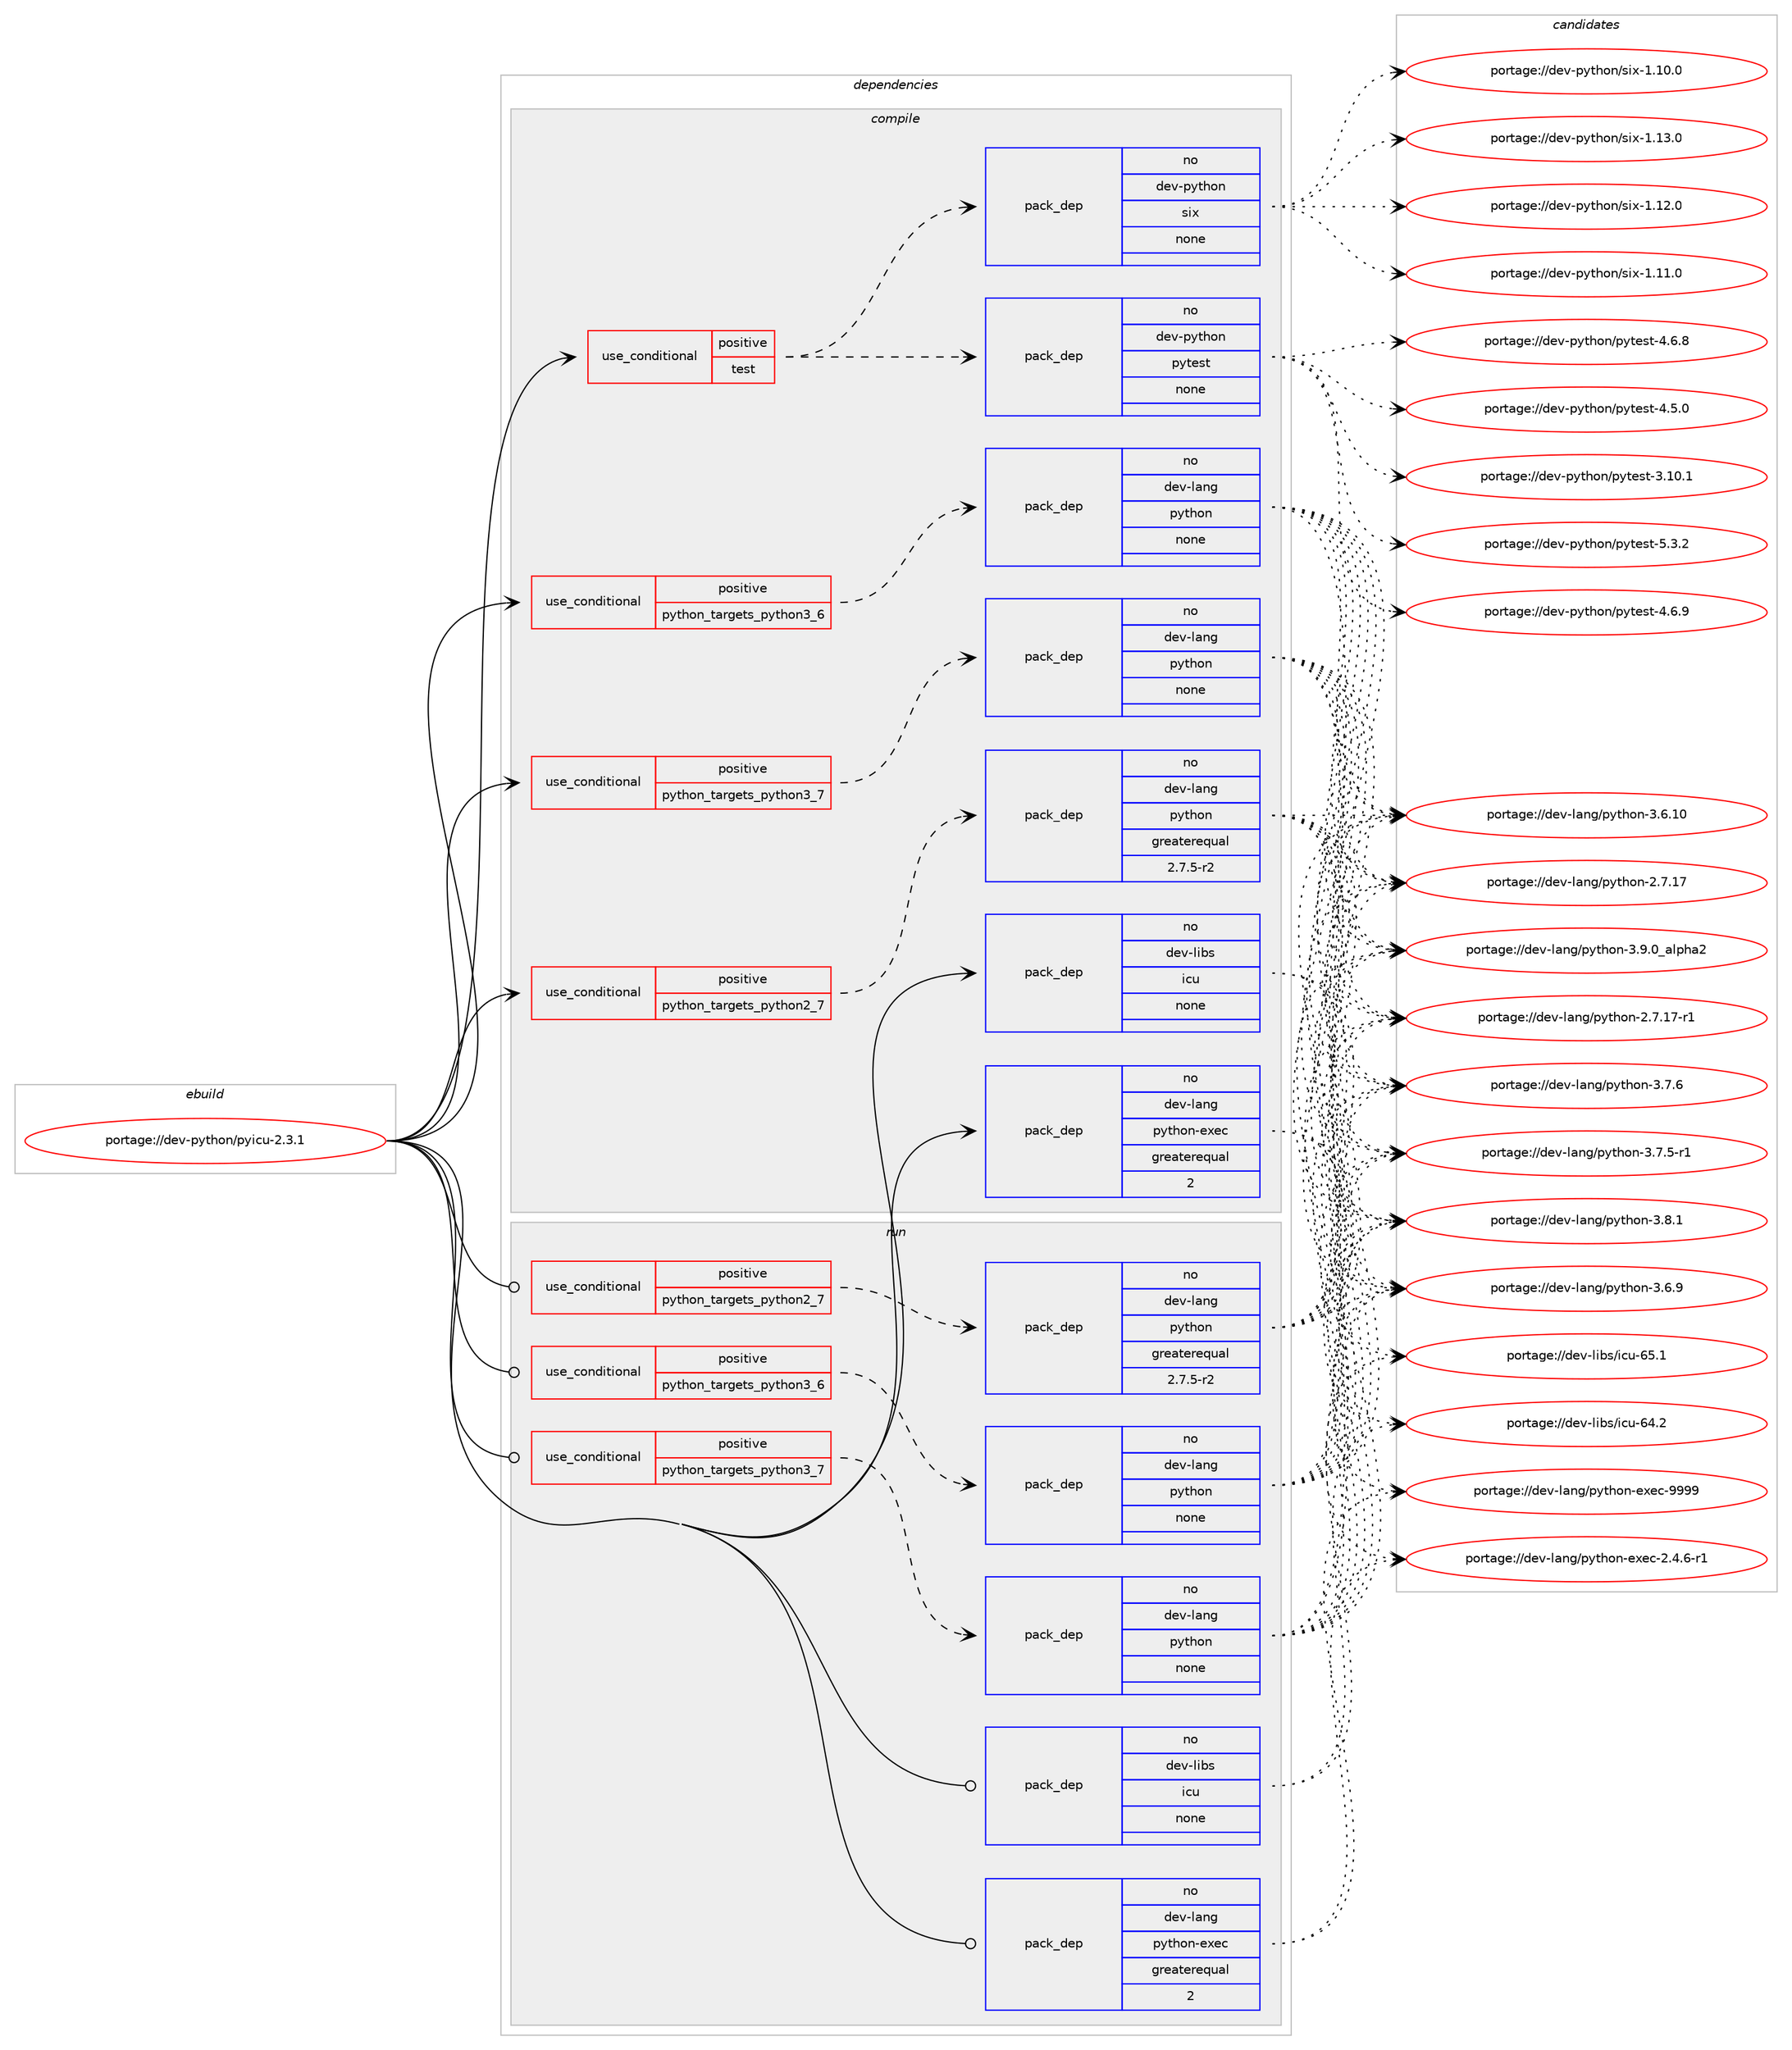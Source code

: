 digraph prolog {

# *************
# Graph options
# *************

newrank=true;
concentrate=true;
compound=true;
graph [rankdir=LR,fontname=Helvetica,fontsize=10,ranksep=1.5];#, ranksep=2.5, nodesep=0.2];
edge  [arrowhead=vee];
node  [fontname=Helvetica,fontsize=10];

# **********
# The ebuild
# **********

subgraph cluster_leftcol {
color=gray;
rank=same;
label=<<i>ebuild</i>>;
id [label="portage://dev-python/pyicu-2.3.1", color=red, width=4, href="../dev-python/pyicu-2.3.1.svg"];
}

# ****************
# The dependencies
# ****************

subgraph cluster_midcol {
color=gray;
label=<<i>dependencies</i>>;
subgraph cluster_compile {
fillcolor="#eeeeee";
style=filled;
label=<<i>compile</i>>;
subgraph cond109242 {
dependency437378 [label=<<TABLE BORDER="0" CELLBORDER="1" CELLSPACING="0" CELLPADDING="4"><TR><TD ROWSPAN="3" CELLPADDING="10">use_conditional</TD></TR><TR><TD>positive</TD></TR><TR><TD>python_targets_python2_7</TD></TR></TABLE>>, shape=none, color=red];
subgraph pack323200 {
dependency437379 [label=<<TABLE BORDER="0" CELLBORDER="1" CELLSPACING="0" CELLPADDING="4" WIDTH="220"><TR><TD ROWSPAN="6" CELLPADDING="30">pack_dep</TD></TR><TR><TD WIDTH="110">no</TD></TR><TR><TD>dev-lang</TD></TR><TR><TD>python</TD></TR><TR><TD>greaterequal</TD></TR><TR><TD>2.7.5-r2</TD></TR></TABLE>>, shape=none, color=blue];
}
dependency437378:e -> dependency437379:w [weight=20,style="dashed",arrowhead="vee"];
}
id:e -> dependency437378:w [weight=20,style="solid",arrowhead="vee"];
subgraph cond109243 {
dependency437380 [label=<<TABLE BORDER="0" CELLBORDER="1" CELLSPACING="0" CELLPADDING="4"><TR><TD ROWSPAN="3" CELLPADDING="10">use_conditional</TD></TR><TR><TD>positive</TD></TR><TR><TD>python_targets_python3_6</TD></TR></TABLE>>, shape=none, color=red];
subgraph pack323201 {
dependency437381 [label=<<TABLE BORDER="0" CELLBORDER="1" CELLSPACING="0" CELLPADDING="4" WIDTH="220"><TR><TD ROWSPAN="6" CELLPADDING="30">pack_dep</TD></TR><TR><TD WIDTH="110">no</TD></TR><TR><TD>dev-lang</TD></TR><TR><TD>python</TD></TR><TR><TD>none</TD></TR><TR><TD></TD></TR></TABLE>>, shape=none, color=blue];
}
dependency437380:e -> dependency437381:w [weight=20,style="dashed",arrowhead="vee"];
}
id:e -> dependency437380:w [weight=20,style="solid",arrowhead="vee"];
subgraph cond109244 {
dependency437382 [label=<<TABLE BORDER="0" CELLBORDER="1" CELLSPACING="0" CELLPADDING="4"><TR><TD ROWSPAN="3" CELLPADDING="10">use_conditional</TD></TR><TR><TD>positive</TD></TR><TR><TD>python_targets_python3_7</TD></TR></TABLE>>, shape=none, color=red];
subgraph pack323202 {
dependency437383 [label=<<TABLE BORDER="0" CELLBORDER="1" CELLSPACING="0" CELLPADDING="4" WIDTH="220"><TR><TD ROWSPAN="6" CELLPADDING="30">pack_dep</TD></TR><TR><TD WIDTH="110">no</TD></TR><TR><TD>dev-lang</TD></TR><TR><TD>python</TD></TR><TR><TD>none</TD></TR><TR><TD></TD></TR></TABLE>>, shape=none, color=blue];
}
dependency437382:e -> dependency437383:w [weight=20,style="dashed",arrowhead="vee"];
}
id:e -> dependency437382:w [weight=20,style="solid",arrowhead="vee"];
subgraph cond109245 {
dependency437384 [label=<<TABLE BORDER="0" CELLBORDER="1" CELLSPACING="0" CELLPADDING="4"><TR><TD ROWSPAN="3" CELLPADDING="10">use_conditional</TD></TR><TR><TD>positive</TD></TR><TR><TD>test</TD></TR></TABLE>>, shape=none, color=red];
subgraph pack323203 {
dependency437385 [label=<<TABLE BORDER="0" CELLBORDER="1" CELLSPACING="0" CELLPADDING="4" WIDTH="220"><TR><TD ROWSPAN="6" CELLPADDING="30">pack_dep</TD></TR><TR><TD WIDTH="110">no</TD></TR><TR><TD>dev-python</TD></TR><TR><TD>pytest</TD></TR><TR><TD>none</TD></TR><TR><TD></TD></TR></TABLE>>, shape=none, color=blue];
}
dependency437384:e -> dependency437385:w [weight=20,style="dashed",arrowhead="vee"];
subgraph pack323204 {
dependency437386 [label=<<TABLE BORDER="0" CELLBORDER="1" CELLSPACING="0" CELLPADDING="4" WIDTH="220"><TR><TD ROWSPAN="6" CELLPADDING="30">pack_dep</TD></TR><TR><TD WIDTH="110">no</TD></TR><TR><TD>dev-python</TD></TR><TR><TD>six</TD></TR><TR><TD>none</TD></TR><TR><TD></TD></TR></TABLE>>, shape=none, color=blue];
}
dependency437384:e -> dependency437386:w [weight=20,style="dashed",arrowhead="vee"];
}
id:e -> dependency437384:w [weight=20,style="solid",arrowhead="vee"];
subgraph pack323205 {
dependency437387 [label=<<TABLE BORDER="0" CELLBORDER="1" CELLSPACING="0" CELLPADDING="4" WIDTH="220"><TR><TD ROWSPAN="6" CELLPADDING="30">pack_dep</TD></TR><TR><TD WIDTH="110">no</TD></TR><TR><TD>dev-lang</TD></TR><TR><TD>python-exec</TD></TR><TR><TD>greaterequal</TD></TR><TR><TD>2</TD></TR></TABLE>>, shape=none, color=blue];
}
id:e -> dependency437387:w [weight=20,style="solid",arrowhead="vee"];
subgraph pack323206 {
dependency437388 [label=<<TABLE BORDER="0" CELLBORDER="1" CELLSPACING="0" CELLPADDING="4" WIDTH="220"><TR><TD ROWSPAN="6" CELLPADDING="30">pack_dep</TD></TR><TR><TD WIDTH="110">no</TD></TR><TR><TD>dev-libs</TD></TR><TR><TD>icu</TD></TR><TR><TD>none</TD></TR><TR><TD></TD></TR></TABLE>>, shape=none, color=blue];
}
id:e -> dependency437388:w [weight=20,style="solid",arrowhead="vee"];
}
subgraph cluster_compileandrun {
fillcolor="#eeeeee";
style=filled;
label=<<i>compile and run</i>>;
}
subgraph cluster_run {
fillcolor="#eeeeee";
style=filled;
label=<<i>run</i>>;
subgraph cond109246 {
dependency437389 [label=<<TABLE BORDER="0" CELLBORDER="1" CELLSPACING="0" CELLPADDING="4"><TR><TD ROWSPAN="3" CELLPADDING="10">use_conditional</TD></TR><TR><TD>positive</TD></TR><TR><TD>python_targets_python2_7</TD></TR></TABLE>>, shape=none, color=red];
subgraph pack323207 {
dependency437390 [label=<<TABLE BORDER="0" CELLBORDER="1" CELLSPACING="0" CELLPADDING="4" WIDTH="220"><TR><TD ROWSPAN="6" CELLPADDING="30">pack_dep</TD></TR><TR><TD WIDTH="110">no</TD></TR><TR><TD>dev-lang</TD></TR><TR><TD>python</TD></TR><TR><TD>greaterequal</TD></TR><TR><TD>2.7.5-r2</TD></TR></TABLE>>, shape=none, color=blue];
}
dependency437389:e -> dependency437390:w [weight=20,style="dashed",arrowhead="vee"];
}
id:e -> dependency437389:w [weight=20,style="solid",arrowhead="odot"];
subgraph cond109247 {
dependency437391 [label=<<TABLE BORDER="0" CELLBORDER="1" CELLSPACING="0" CELLPADDING="4"><TR><TD ROWSPAN="3" CELLPADDING="10">use_conditional</TD></TR><TR><TD>positive</TD></TR><TR><TD>python_targets_python3_6</TD></TR></TABLE>>, shape=none, color=red];
subgraph pack323208 {
dependency437392 [label=<<TABLE BORDER="0" CELLBORDER="1" CELLSPACING="0" CELLPADDING="4" WIDTH="220"><TR><TD ROWSPAN="6" CELLPADDING="30">pack_dep</TD></TR><TR><TD WIDTH="110">no</TD></TR><TR><TD>dev-lang</TD></TR><TR><TD>python</TD></TR><TR><TD>none</TD></TR><TR><TD></TD></TR></TABLE>>, shape=none, color=blue];
}
dependency437391:e -> dependency437392:w [weight=20,style="dashed",arrowhead="vee"];
}
id:e -> dependency437391:w [weight=20,style="solid",arrowhead="odot"];
subgraph cond109248 {
dependency437393 [label=<<TABLE BORDER="0" CELLBORDER="1" CELLSPACING="0" CELLPADDING="4"><TR><TD ROWSPAN="3" CELLPADDING="10">use_conditional</TD></TR><TR><TD>positive</TD></TR><TR><TD>python_targets_python3_7</TD></TR></TABLE>>, shape=none, color=red];
subgraph pack323209 {
dependency437394 [label=<<TABLE BORDER="0" CELLBORDER="1" CELLSPACING="0" CELLPADDING="4" WIDTH="220"><TR><TD ROWSPAN="6" CELLPADDING="30">pack_dep</TD></TR><TR><TD WIDTH="110">no</TD></TR><TR><TD>dev-lang</TD></TR><TR><TD>python</TD></TR><TR><TD>none</TD></TR><TR><TD></TD></TR></TABLE>>, shape=none, color=blue];
}
dependency437393:e -> dependency437394:w [weight=20,style="dashed",arrowhead="vee"];
}
id:e -> dependency437393:w [weight=20,style="solid",arrowhead="odot"];
subgraph pack323210 {
dependency437395 [label=<<TABLE BORDER="0" CELLBORDER="1" CELLSPACING="0" CELLPADDING="4" WIDTH="220"><TR><TD ROWSPAN="6" CELLPADDING="30">pack_dep</TD></TR><TR><TD WIDTH="110">no</TD></TR><TR><TD>dev-lang</TD></TR><TR><TD>python-exec</TD></TR><TR><TD>greaterequal</TD></TR><TR><TD>2</TD></TR></TABLE>>, shape=none, color=blue];
}
id:e -> dependency437395:w [weight=20,style="solid",arrowhead="odot"];
subgraph pack323211 {
dependency437396 [label=<<TABLE BORDER="0" CELLBORDER="1" CELLSPACING="0" CELLPADDING="4" WIDTH="220"><TR><TD ROWSPAN="6" CELLPADDING="30">pack_dep</TD></TR><TR><TD WIDTH="110">no</TD></TR><TR><TD>dev-libs</TD></TR><TR><TD>icu</TD></TR><TR><TD>none</TD></TR><TR><TD></TD></TR></TABLE>>, shape=none, color=blue];
}
id:e -> dependency437396:w [weight=20,style="solid",arrowhead="odot"];
}
}

# **************
# The candidates
# **************

subgraph cluster_choices {
rank=same;
color=gray;
label=<<i>candidates</i>>;

subgraph choice323200 {
color=black;
nodesep=1;
choice10010111845108971101034711212111610411111045514657464895971081121049750 [label="portage://dev-lang/python-3.9.0_alpha2", color=red, width=4,href="../dev-lang/python-3.9.0_alpha2.svg"];
choice100101118451089711010347112121116104111110455146564649 [label="portage://dev-lang/python-3.8.1", color=red, width=4,href="../dev-lang/python-3.8.1.svg"];
choice100101118451089711010347112121116104111110455146554654 [label="portage://dev-lang/python-3.7.6", color=red, width=4,href="../dev-lang/python-3.7.6.svg"];
choice1001011184510897110103471121211161041111104551465546534511449 [label="portage://dev-lang/python-3.7.5-r1", color=red, width=4,href="../dev-lang/python-3.7.5-r1.svg"];
choice100101118451089711010347112121116104111110455146544657 [label="portage://dev-lang/python-3.6.9", color=red, width=4,href="../dev-lang/python-3.6.9.svg"];
choice10010111845108971101034711212111610411111045514654464948 [label="portage://dev-lang/python-3.6.10", color=red, width=4,href="../dev-lang/python-3.6.10.svg"];
choice100101118451089711010347112121116104111110455046554649554511449 [label="portage://dev-lang/python-2.7.17-r1", color=red, width=4,href="../dev-lang/python-2.7.17-r1.svg"];
choice10010111845108971101034711212111610411111045504655464955 [label="portage://dev-lang/python-2.7.17", color=red, width=4,href="../dev-lang/python-2.7.17.svg"];
dependency437379:e -> choice10010111845108971101034711212111610411111045514657464895971081121049750:w [style=dotted,weight="100"];
dependency437379:e -> choice100101118451089711010347112121116104111110455146564649:w [style=dotted,weight="100"];
dependency437379:e -> choice100101118451089711010347112121116104111110455146554654:w [style=dotted,weight="100"];
dependency437379:e -> choice1001011184510897110103471121211161041111104551465546534511449:w [style=dotted,weight="100"];
dependency437379:e -> choice100101118451089711010347112121116104111110455146544657:w [style=dotted,weight="100"];
dependency437379:e -> choice10010111845108971101034711212111610411111045514654464948:w [style=dotted,weight="100"];
dependency437379:e -> choice100101118451089711010347112121116104111110455046554649554511449:w [style=dotted,weight="100"];
dependency437379:e -> choice10010111845108971101034711212111610411111045504655464955:w [style=dotted,weight="100"];
}
subgraph choice323201 {
color=black;
nodesep=1;
choice10010111845108971101034711212111610411111045514657464895971081121049750 [label="portage://dev-lang/python-3.9.0_alpha2", color=red, width=4,href="../dev-lang/python-3.9.0_alpha2.svg"];
choice100101118451089711010347112121116104111110455146564649 [label="portage://dev-lang/python-3.8.1", color=red, width=4,href="../dev-lang/python-3.8.1.svg"];
choice100101118451089711010347112121116104111110455146554654 [label="portage://dev-lang/python-3.7.6", color=red, width=4,href="../dev-lang/python-3.7.6.svg"];
choice1001011184510897110103471121211161041111104551465546534511449 [label="portage://dev-lang/python-3.7.5-r1", color=red, width=4,href="../dev-lang/python-3.7.5-r1.svg"];
choice100101118451089711010347112121116104111110455146544657 [label="portage://dev-lang/python-3.6.9", color=red, width=4,href="../dev-lang/python-3.6.9.svg"];
choice10010111845108971101034711212111610411111045514654464948 [label="portage://dev-lang/python-3.6.10", color=red, width=4,href="../dev-lang/python-3.6.10.svg"];
choice100101118451089711010347112121116104111110455046554649554511449 [label="portage://dev-lang/python-2.7.17-r1", color=red, width=4,href="../dev-lang/python-2.7.17-r1.svg"];
choice10010111845108971101034711212111610411111045504655464955 [label="portage://dev-lang/python-2.7.17", color=red, width=4,href="../dev-lang/python-2.7.17.svg"];
dependency437381:e -> choice10010111845108971101034711212111610411111045514657464895971081121049750:w [style=dotted,weight="100"];
dependency437381:e -> choice100101118451089711010347112121116104111110455146564649:w [style=dotted,weight="100"];
dependency437381:e -> choice100101118451089711010347112121116104111110455146554654:w [style=dotted,weight="100"];
dependency437381:e -> choice1001011184510897110103471121211161041111104551465546534511449:w [style=dotted,weight="100"];
dependency437381:e -> choice100101118451089711010347112121116104111110455146544657:w [style=dotted,weight="100"];
dependency437381:e -> choice10010111845108971101034711212111610411111045514654464948:w [style=dotted,weight="100"];
dependency437381:e -> choice100101118451089711010347112121116104111110455046554649554511449:w [style=dotted,weight="100"];
dependency437381:e -> choice10010111845108971101034711212111610411111045504655464955:w [style=dotted,weight="100"];
}
subgraph choice323202 {
color=black;
nodesep=1;
choice10010111845108971101034711212111610411111045514657464895971081121049750 [label="portage://dev-lang/python-3.9.0_alpha2", color=red, width=4,href="../dev-lang/python-3.9.0_alpha2.svg"];
choice100101118451089711010347112121116104111110455146564649 [label="portage://dev-lang/python-3.8.1", color=red, width=4,href="../dev-lang/python-3.8.1.svg"];
choice100101118451089711010347112121116104111110455146554654 [label="portage://dev-lang/python-3.7.6", color=red, width=4,href="../dev-lang/python-3.7.6.svg"];
choice1001011184510897110103471121211161041111104551465546534511449 [label="portage://dev-lang/python-3.7.5-r1", color=red, width=4,href="../dev-lang/python-3.7.5-r1.svg"];
choice100101118451089711010347112121116104111110455146544657 [label="portage://dev-lang/python-3.6.9", color=red, width=4,href="../dev-lang/python-3.6.9.svg"];
choice10010111845108971101034711212111610411111045514654464948 [label="portage://dev-lang/python-3.6.10", color=red, width=4,href="../dev-lang/python-3.6.10.svg"];
choice100101118451089711010347112121116104111110455046554649554511449 [label="portage://dev-lang/python-2.7.17-r1", color=red, width=4,href="../dev-lang/python-2.7.17-r1.svg"];
choice10010111845108971101034711212111610411111045504655464955 [label="portage://dev-lang/python-2.7.17", color=red, width=4,href="../dev-lang/python-2.7.17.svg"];
dependency437383:e -> choice10010111845108971101034711212111610411111045514657464895971081121049750:w [style=dotted,weight="100"];
dependency437383:e -> choice100101118451089711010347112121116104111110455146564649:w [style=dotted,weight="100"];
dependency437383:e -> choice100101118451089711010347112121116104111110455146554654:w [style=dotted,weight="100"];
dependency437383:e -> choice1001011184510897110103471121211161041111104551465546534511449:w [style=dotted,weight="100"];
dependency437383:e -> choice100101118451089711010347112121116104111110455146544657:w [style=dotted,weight="100"];
dependency437383:e -> choice10010111845108971101034711212111610411111045514654464948:w [style=dotted,weight="100"];
dependency437383:e -> choice100101118451089711010347112121116104111110455046554649554511449:w [style=dotted,weight="100"];
dependency437383:e -> choice10010111845108971101034711212111610411111045504655464955:w [style=dotted,weight="100"];
}
subgraph choice323203 {
color=black;
nodesep=1;
choice1001011184511212111610411111047112121116101115116455346514650 [label="portage://dev-python/pytest-5.3.2", color=red, width=4,href="../dev-python/pytest-5.3.2.svg"];
choice1001011184511212111610411111047112121116101115116455246544657 [label="portage://dev-python/pytest-4.6.9", color=red, width=4,href="../dev-python/pytest-4.6.9.svg"];
choice1001011184511212111610411111047112121116101115116455246544656 [label="portage://dev-python/pytest-4.6.8", color=red, width=4,href="../dev-python/pytest-4.6.8.svg"];
choice1001011184511212111610411111047112121116101115116455246534648 [label="portage://dev-python/pytest-4.5.0", color=red, width=4,href="../dev-python/pytest-4.5.0.svg"];
choice100101118451121211161041111104711212111610111511645514649484649 [label="portage://dev-python/pytest-3.10.1", color=red, width=4,href="../dev-python/pytest-3.10.1.svg"];
dependency437385:e -> choice1001011184511212111610411111047112121116101115116455346514650:w [style=dotted,weight="100"];
dependency437385:e -> choice1001011184511212111610411111047112121116101115116455246544657:w [style=dotted,weight="100"];
dependency437385:e -> choice1001011184511212111610411111047112121116101115116455246544656:w [style=dotted,weight="100"];
dependency437385:e -> choice1001011184511212111610411111047112121116101115116455246534648:w [style=dotted,weight="100"];
dependency437385:e -> choice100101118451121211161041111104711212111610111511645514649484649:w [style=dotted,weight="100"];
}
subgraph choice323204 {
color=black;
nodesep=1;
choice100101118451121211161041111104711510512045494649514648 [label="portage://dev-python/six-1.13.0", color=red, width=4,href="../dev-python/six-1.13.0.svg"];
choice100101118451121211161041111104711510512045494649504648 [label="portage://dev-python/six-1.12.0", color=red, width=4,href="../dev-python/six-1.12.0.svg"];
choice100101118451121211161041111104711510512045494649494648 [label="portage://dev-python/six-1.11.0", color=red, width=4,href="../dev-python/six-1.11.0.svg"];
choice100101118451121211161041111104711510512045494649484648 [label="portage://dev-python/six-1.10.0", color=red, width=4,href="../dev-python/six-1.10.0.svg"];
dependency437386:e -> choice100101118451121211161041111104711510512045494649514648:w [style=dotted,weight="100"];
dependency437386:e -> choice100101118451121211161041111104711510512045494649504648:w [style=dotted,weight="100"];
dependency437386:e -> choice100101118451121211161041111104711510512045494649494648:w [style=dotted,weight="100"];
dependency437386:e -> choice100101118451121211161041111104711510512045494649484648:w [style=dotted,weight="100"];
}
subgraph choice323205 {
color=black;
nodesep=1;
choice10010111845108971101034711212111610411111045101120101994557575757 [label="portage://dev-lang/python-exec-9999", color=red, width=4,href="../dev-lang/python-exec-9999.svg"];
choice10010111845108971101034711212111610411111045101120101994550465246544511449 [label="portage://dev-lang/python-exec-2.4.6-r1", color=red, width=4,href="../dev-lang/python-exec-2.4.6-r1.svg"];
dependency437387:e -> choice10010111845108971101034711212111610411111045101120101994557575757:w [style=dotted,weight="100"];
dependency437387:e -> choice10010111845108971101034711212111610411111045101120101994550465246544511449:w [style=dotted,weight="100"];
}
subgraph choice323206 {
color=black;
nodesep=1;
choice100101118451081059811547105991174554534649 [label="portage://dev-libs/icu-65.1", color=red, width=4,href="../dev-libs/icu-65.1.svg"];
choice100101118451081059811547105991174554524650 [label="portage://dev-libs/icu-64.2", color=red, width=4,href="../dev-libs/icu-64.2.svg"];
dependency437388:e -> choice100101118451081059811547105991174554534649:w [style=dotted,weight="100"];
dependency437388:e -> choice100101118451081059811547105991174554524650:w [style=dotted,weight="100"];
}
subgraph choice323207 {
color=black;
nodesep=1;
choice10010111845108971101034711212111610411111045514657464895971081121049750 [label="portage://dev-lang/python-3.9.0_alpha2", color=red, width=4,href="../dev-lang/python-3.9.0_alpha2.svg"];
choice100101118451089711010347112121116104111110455146564649 [label="portage://dev-lang/python-3.8.1", color=red, width=4,href="../dev-lang/python-3.8.1.svg"];
choice100101118451089711010347112121116104111110455146554654 [label="portage://dev-lang/python-3.7.6", color=red, width=4,href="../dev-lang/python-3.7.6.svg"];
choice1001011184510897110103471121211161041111104551465546534511449 [label="portage://dev-lang/python-3.7.5-r1", color=red, width=4,href="../dev-lang/python-3.7.5-r1.svg"];
choice100101118451089711010347112121116104111110455146544657 [label="portage://dev-lang/python-3.6.9", color=red, width=4,href="../dev-lang/python-3.6.9.svg"];
choice10010111845108971101034711212111610411111045514654464948 [label="portage://dev-lang/python-3.6.10", color=red, width=4,href="../dev-lang/python-3.6.10.svg"];
choice100101118451089711010347112121116104111110455046554649554511449 [label="portage://dev-lang/python-2.7.17-r1", color=red, width=4,href="../dev-lang/python-2.7.17-r1.svg"];
choice10010111845108971101034711212111610411111045504655464955 [label="portage://dev-lang/python-2.7.17", color=red, width=4,href="../dev-lang/python-2.7.17.svg"];
dependency437390:e -> choice10010111845108971101034711212111610411111045514657464895971081121049750:w [style=dotted,weight="100"];
dependency437390:e -> choice100101118451089711010347112121116104111110455146564649:w [style=dotted,weight="100"];
dependency437390:e -> choice100101118451089711010347112121116104111110455146554654:w [style=dotted,weight="100"];
dependency437390:e -> choice1001011184510897110103471121211161041111104551465546534511449:w [style=dotted,weight="100"];
dependency437390:e -> choice100101118451089711010347112121116104111110455146544657:w [style=dotted,weight="100"];
dependency437390:e -> choice10010111845108971101034711212111610411111045514654464948:w [style=dotted,weight="100"];
dependency437390:e -> choice100101118451089711010347112121116104111110455046554649554511449:w [style=dotted,weight="100"];
dependency437390:e -> choice10010111845108971101034711212111610411111045504655464955:w [style=dotted,weight="100"];
}
subgraph choice323208 {
color=black;
nodesep=1;
choice10010111845108971101034711212111610411111045514657464895971081121049750 [label="portage://dev-lang/python-3.9.0_alpha2", color=red, width=4,href="../dev-lang/python-3.9.0_alpha2.svg"];
choice100101118451089711010347112121116104111110455146564649 [label="portage://dev-lang/python-3.8.1", color=red, width=4,href="../dev-lang/python-3.8.1.svg"];
choice100101118451089711010347112121116104111110455146554654 [label="portage://dev-lang/python-3.7.6", color=red, width=4,href="../dev-lang/python-3.7.6.svg"];
choice1001011184510897110103471121211161041111104551465546534511449 [label="portage://dev-lang/python-3.7.5-r1", color=red, width=4,href="../dev-lang/python-3.7.5-r1.svg"];
choice100101118451089711010347112121116104111110455146544657 [label="portage://dev-lang/python-3.6.9", color=red, width=4,href="../dev-lang/python-3.6.9.svg"];
choice10010111845108971101034711212111610411111045514654464948 [label="portage://dev-lang/python-3.6.10", color=red, width=4,href="../dev-lang/python-3.6.10.svg"];
choice100101118451089711010347112121116104111110455046554649554511449 [label="portage://dev-lang/python-2.7.17-r1", color=red, width=4,href="../dev-lang/python-2.7.17-r1.svg"];
choice10010111845108971101034711212111610411111045504655464955 [label="portage://dev-lang/python-2.7.17", color=red, width=4,href="../dev-lang/python-2.7.17.svg"];
dependency437392:e -> choice10010111845108971101034711212111610411111045514657464895971081121049750:w [style=dotted,weight="100"];
dependency437392:e -> choice100101118451089711010347112121116104111110455146564649:w [style=dotted,weight="100"];
dependency437392:e -> choice100101118451089711010347112121116104111110455146554654:w [style=dotted,weight="100"];
dependency437392:e -> choice1001011184510897110103471121211161041111104551465546534511449:w [style=dotted,weight="100"];
dependency437392:e -> choice100101118451089711010347112121116104111110455146544657:w [style=dotted,weight="100"];
dependency437392:e -> choice10010111845108971101034711212111610411111045514654464948:w [style=dotted,weight="100"];
dependency437392:e -> choice100101118451089711010347112121116104111110455046554649554511449:w [style=dotted,weight="100"];
dependency437392:e -> choice10010111845108971101034711212111610411111045504655464955:w [style=dotted,weight="100"];
}
subgraph choice323209 {
color=black;
nodesep=1;
choice10010111845108971101034711212111610411111045514657464895971081121049750 [label="portage://dev-lang/python-3.9.0_alpha2", color=red, width=4,href="../dev-lang/python-3.9.0_alpha2.svg"];
choice100101118451089711010347112121116104111110455146564649 [label="portage://dev-lang/python-3.8.1", color=red, width=4,href="../dev-lang/python-3.8.1.svg"];
choice100101118451089711010347112121116104111110455146554654 [label="portage://dev-lang/python-3.7.6", color=red, width=4,href="../dev-lang/python-3.7.6.svg"];
choice1001011184510897110103471121211161041111104551465546534511449 [label="portage://dev-lang/python-3.7.5-r1", color=red, width=4,href="../dev-lang/python-3.7.5-r1.svg"];
choice100101118451089711010347112121116104111110455146544657 [label="portage://dev-lang/python-3.6.9", color=red, width=4,href="../dev-lang/python-3.6.9.svg"];
choice10010111845108971101034711212111610411111045514654464948 [label="portage://dev-lang/python-3.6.10", color=red, width=4,href="../dev-lang/python-3.6.10.svg"];
choice100101118451089711010347112121116104111110455046554649554511449 [label="portage://dev-lang/python-2.7.17-r1", color=red, width=4,href="../dev-lang/python-2.7.17-r1.svg"];
choice10010111845108971101034711212111610411111045504655464955 [label="portage://dev-lang/python-2.7.17", color=red, width=4,href="../dev-lang/python-2.7.17.svg"];
dependency437394:e -> choice10010111845108971101034711212111610411111045514657464895971081121049750:w [style=dotted,weight="100"];
dependency437394:e -> choice100101118451089711010347112121116104111110455146564649:w [style=dotted,weight="100"];
dependency437394:e -> choice100101118451089711010347112121116104111110455146554654:w [style=dotted,weight="100"];
dependency437394:e -> choice1001011184510897110103471121211161041111104551465546534511449:w [style=dotted,weight="100"];
dependency437394:e -> choice100101118451089711010347112121116104111110455146544657:w [style=dotted,weight="100"];
dependency437394:e -> choice10010111845108971101034711212111610411111045514654464948:w [style=dotted,weight="100"];
dependency437394:e -> choice100101118451089711010347112121116104111110455046554649554511449:w [style=dotted,weight="100"];
dependency437394:e -> choice10010111845108971101034711212111610411111045504655464955:w [style=dotted,weight="100"];
}
subgraph choice323210 {
color=black;
nodesep=1;
choice10010111845108971101034711212111610411111045101120101994557575757 [label="portage://dev-lang/python-exec-9999", color=red, width=4,href="../dev-lang/python-exec-9999.svg"];
choice10010111845108971101034711212111610411111045101120101994550465246544511449 [label="portage://dev-lang/python-exec-2.4.6-r1", color=red, width=4,href="../dev-lang/python-exec-2.4.6-r1.svg"];
dependency437395:e -> choice10010111845108971101034711212111610411111045101120101994557575757:w [style=dotted,weight="100"];
dependency437395:e -> choice10010111845108971101034711212111610411111045101120101994550465246544511449:w [style=dotted,weight="100"];
}
subgraph choice323211 {
color=black;
nodesep=1;
choice100101118451081059811547105991174554534649 [label="portage://dev-libs/icu-65.1", color=red, width=4,href="../dev-libs/icu-65.1.svg"];
choice100101118451081059811547105991174554524650 [label="portage://dev-libs/icu-64.2", color=red, width=4,href="../dev-libs/icu-64.2.svg"];
dependency437396:e -> choice100101118451081059811547105991174554534649:w [style=dotted,weight="100"];
dependency437396:e -> choice100101118451081059811547105991174554524650:w [style=dotted,weight="100"];
}
}

}
